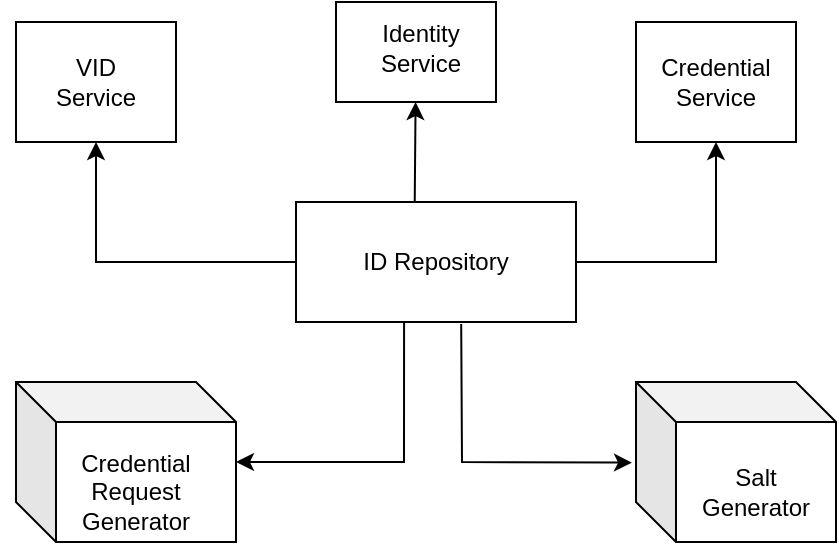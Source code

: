 <mxfile version="16.5.2" type="github">
  <diagram id="1Wc4bcZUBq520yZTnEvY" name="Page-1">
    <mxGraphModel dx="782" dy="411" grid="1" gridSize="10" guides="1" tooltips="1" connect="1" arrows="1" fold="1" page="1" pageScale="1" pageWidth="850" pageHeight="1100" math="0" shadow="0">
      <root>
        <mxCell id="0" />
        <mxCell id="1" parent="0" />
        <mxCell id="j-g2Afv0bqAXRoTFaU4J-1" value="" style="rounded=0;whiteSpace=wrap;html=1;" vertex="1" parent="1">
          <mxGeometry x="320" y="190" width="140" height="60" as="geometry" />
        </mxCell>
        <mxCell id="j-g2Afv0bqAXRoTFaU4J-2" value="ID Repository" style="text;html=1;strokeColor=none;fillColor=none;align=center;verticalAlign=middle;whiteSpace=wrap;rounded=0;" vertex="1" parent="1">
          <mxGeometry x="330" y="200" width="120" height="40" as="geometry" />
        </mxCell>
        <mxCell id="j-g2Afv0bqAXRoTFaU4J-3" value="" style="shape=cube;whiteSpace=wrap;html=1;boundedLbl=1;backgroundOutline=1;darkOpacity=0.05;darkOpacity2=0.1;" vertex="1" parent="1">
          <mxGeometry x="490" y="280" width="100" height="80" as="geometry" />
        </mxCell>
        <mxCell id="j-g2Afv0bqAXRoTFaU4J-4" value="Salt Generator" style="text;html=1;strokeColor=none;fillColor=none;align=center;verticalAlign=middle;whiteSpace=wrap;rounded=0;" vertex="1" parent="1">
          <mxGeometry x="520" y="320" width="60" height="30" as="geometry" />
        </mxCell>
        <mxCell id="j-g2Afv0bqAXRoTFaU4J-5" value="" style="rounded=0;whiteSpace=wrap;html=1;" vertex="1" parent="1">
          <mxGeometry x="340" y="90" width="80" height="50" as="geometry" />
        </mxCell>
        <mxCell id="j-g2Afv0bqAXRoTFaU4J-7" value="Identity Service" style="text;html=1;strokeColor=none;fillColor=none;align=center;verticalAlign=middle;whiteSpace=wrap;rounded=0;" vertex="1" parent="1">
          <mxGeometry x="350" y="100" width="65" height="25" as="geometry" />
        </mxCell>
        <mxCell id="j-g2Afv0bqAXRoTFaU4J-14" style="edgeStyle=orthogonalEdgeStyle;rounded=0;orthogonalLoop=1;jettySize=auto;html=1;exitX=0;exitY=0.5;exitDx=0;exitDy=0;entryX=0;entryY=0.5;entryDx=0;entryDy=0;" edge="1" parent="1" source="j-g2Afv0bqAXRoTFaU4J-8" target="j-g2Afv0bqAXRoTFaU4J-12">
          <mxGeometry relative="1" as="geometry" />
        </mxCell>
        <mxCell id="j-g2Afv0bqAXRoTFaU4J-8" value="" style="rounded=0;whiteSpace=wrap;html=1;" vertex="1" parent="1">
          <mxGeometry x="180" y="100" width="80" height="60" as="geometry" />
        </mxCell>
        <mxCell id="j-g2Afv0bqAXRoTFaU4J-9" value="" style="rounded=0;whiteSpace=wrap;html=1;" vertex="1" parent="1">
          <mxGeometry x="490" y="100" width="80" height="60" as="geometry" />
        </mxCell>
        <mxCell id="j-g2Afv0bqAXRoTFaU4J-10" value="" style="shape=cube;whiteSpace=wrap;html=1;boundedLbl=1;backgroundOutline=1;darkOpacity=0.05;darkOpacity2=0.1;" vertex="1" parent="1">
          <mxGeometry x="180" y="280" width="110" height="80" as="geometry" />
        </mxCell>
        <mxCell id="j-g2Afv0bqAXRoTFaU4J-12" value="VID Service" style="text;html=1;strokeColor=none;fillColor=none;align=center;verticalAlign=middle;whiteSpace=wrap;rounded=0;" vertex="1" parent="1">
          <mxGeometry x="190" y="115" width="60" height="30" as="geometry" />
        </mxCell>
        <mxCell id="j-g2Afv0bqAXRoTFaU4J-13" value="Credential Service" style="text;html=1;strokeColor=none;fillColor=none;align=center;verticalAlign=middle;whiteSpace=wrap;rounded=0;" vertex="1" parent="1">
          <mxGeometry x="500" y="110" width="60" height="40" as="geometry" />
        </mxCell>
        <mxCell id="j-g2Afv0bqAXRoTFaU4J-15" value="Credential Request Generator" style="text;html=1;strokeColor=none;fillColor=none;align=center;verticalAlign=middle;whiteSpace=wrap;rounded=0;" vertex="1" parent="1">
          <mxGeometry x="210" y="320" width="60" height="30" as="geometry" />
        </mxCell>
        <mxCell id="fHxiXUxJsZOqoH4QR18Y-1" value="" style="endArrow=classic;html=1;rounded=0;exitX=0.424;exitY=0.006;exitDx=0;exitDy=0;exitPerimeter=0;" edge="1" parent="1" source="j-g2Afv0bqAXRoTFaU4J-1" target="j-g2Afv0bqAXRoTFaU4J-5">
          <mxGeometry width="50" height="50" relative="1" as="geometry">
            <mxPoint x="380" y="180" as="sourcePoint" />
            <mxPoint x="430" y="150" as="targetPoint" />
          </mxGeometry>
        </mxCell>
        <mxCell id="fHxiXUxJsZOqoH4QR18Y-4" value="" style="endArrow=classic;html=1;rounded=0;entryX=0.5;entryY=1;entryDx=0;entryDy=0;exitX=0;exitY=0.5;exitDx=0;exitDy=0;" edge="1" parent="1" source="j-g2Afv0bqAXRoTFaU4J-1" target="j-g2Afv0bqAXRoTFaU4J-8">
          <mxGeometry width="50" height="50" relative="1" as="geometry">
            <mxPoint x="380" y="200" as="sourcePoint" />
            <mxPoint x="430" y="150" as="targetPoint" />
            <Array as="points">
              <mxPoint x="220" y="220" />
            </Array>
          </mxGeometry>
        </mxCell>
        <mxCell id="fHxiXUxJsZOqoH4QR18Y-5" value="" style="endArrow=classic;html=1;rounded=0;entryX=0.5;entryY=1;entryDx=0;entryDy=0;exitX=1;exitY=0.5;exitDx=0;exitDy=0;" edge="1" parent="1" source="j-g2Afv0bqAXRoTFaU4J-1" target="j-g2Afv0bqAXRoTFaU4J-9">
          <mxGeometry width="50" height="50" relative="1" as="geometry">
            <mxPoint x="380" y="200" as="sourcePoint" />
            <mxPoint x="430" y="150" as="targetPoint" />
            <Array as="points">
              <mxPoint x="530" y="220" />
            </Array>
          </mxGeometry>
        </mxCell>
        <mxCell id="fHxiXUxJsZOqoH4QR18Y-7" value="" style="endArrow=classic;html=1;rounded=0;entryX=-0.02;entryY=0.504;entryDx=0;entryDy=0;entryPerimeter=0;exitX=0.59;exitY=1.017;exitDx=0;exitDy=0;exitPerimeter=0;" edge="1" parent="1" source="j-g2Afv0bqAXRoTFaU4J-1" target="j-g2Afv0bqAXRoTFaU4J-3">
          <mxGeometry width="50" height="50" relative="1" as="geometry">
            <mxPoint x="380" y="200" as="sourcePoint" />
            <mxPoint x="430" y="150" as="targetPoint" />
            <Array as="points">
              <mxPoint x="403" y="320" />
            </Array>
          </mxGeometry>
        </mxCell>
        <mxCell id="fHxiXUxJsZOqoH4QR18Y-8" value="" style="endArrow=classic;html=1;rounded=0;exitX=0.386;exitY=0.994;exitDx=0;exitDy=0;exitPerimeter=0;" edge="1" parent="1" source="j-g2Afv0bqAXRoTFaU4J-1">
          <mxGeometry width="50" height="50" relative="1" as="geometry">
            <mxPoint x="380" y="200" as="sourcePoint" />
            <mxPoint x="290" y="320" as="targetPoint" />
            <Array as="points">
              <mxPoint x="374" y="320" />
              <mxPoint x="290" y="320" />
            </Array>
          </mxGeometry>
        </mxCell>
      </root>
    </mxGraphModel>
  </diagram>
</mxfile>

